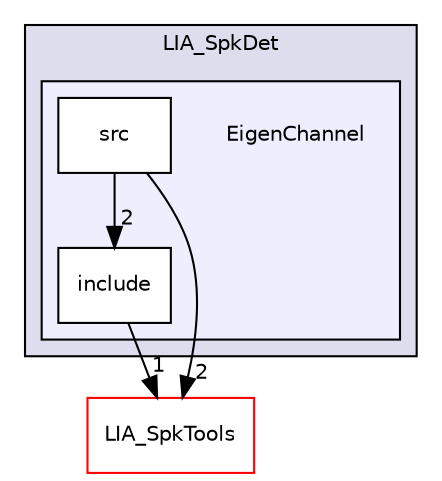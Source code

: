 digraph "LIA_SpkDet/EigenChannel" {
  compound=true
  node [ fontsize="10", fontname="Helvetica"];
  edge [ labelfontsize="10", labelfontname="Helvetica"];
  subgraph clusterdir_3956374995d7175cff63206a008f608a {
    graph [ bgcolor="#ddddee", pencolor="black", label="LIA_SpkDet" fontname="Helvetica", fontsize="10", URL="dir_3956374995d7175cff63206a008f608a.html"]
  subgraph clusterdir_51b02ac20858b2cd5d01b78cc8d27a8f {
    graph [ bgcolor="#eeeeff", pencolor="black", label="" URL="dir_51b02ac20858b2cd5d01b78cc8d27a8f.html"];
    dir_51b02ac20858b2cd5d01b78cc8d27a8f [shape=plaintext label="EigenChannel"];
    dir_bd05d9c5ccd0cf2020d8907e58432f5d [shape=box label="include" color="black" fillcolor="white" style="filled" URL="dir_bd05d9c5ccd0cf2020d8907e58432f5d.html"];
    dir_914279d91faa1fb84e478784a7c82941 [shape=box label="src" color="black" fillcolor="white" style="filled" URL="dir_914279d91faa1fb84e478784a7c82941.html"];
  }
  }
  dir_7b9f40c7474acebf25e66f966c5b9c6a [shape=box label="LIA_SpkTools" fillcolor="white" style="filled" color="red" URL="dir_7b9f40c7474acebf25e66f966c5b9c6a.html"];
  dir_914279d91faa1fb84e478784a7c82941->dir_7b9f40c7474acebf25e66f966c5b9c6a [headlabel="2", labeldistance=1.5 headhref="dir_000054_000110.html"];
  dir_914279d91faa1fb84e478784a7c82941->dir_bd05d9c5ccd0cf2020d8907e58432f5d [headlabel="2", labeldistance=1.5 headhref="dir_000054_000053.html"];
  dir_bd05d9c5ccd0cf2020d8907e58432f5d->dir_7b9f40c7474acebf25e66f966c5b9c6a [headlabel="1", labeldistance=1.5 headhref="dir_000053_000110.html"];
}
